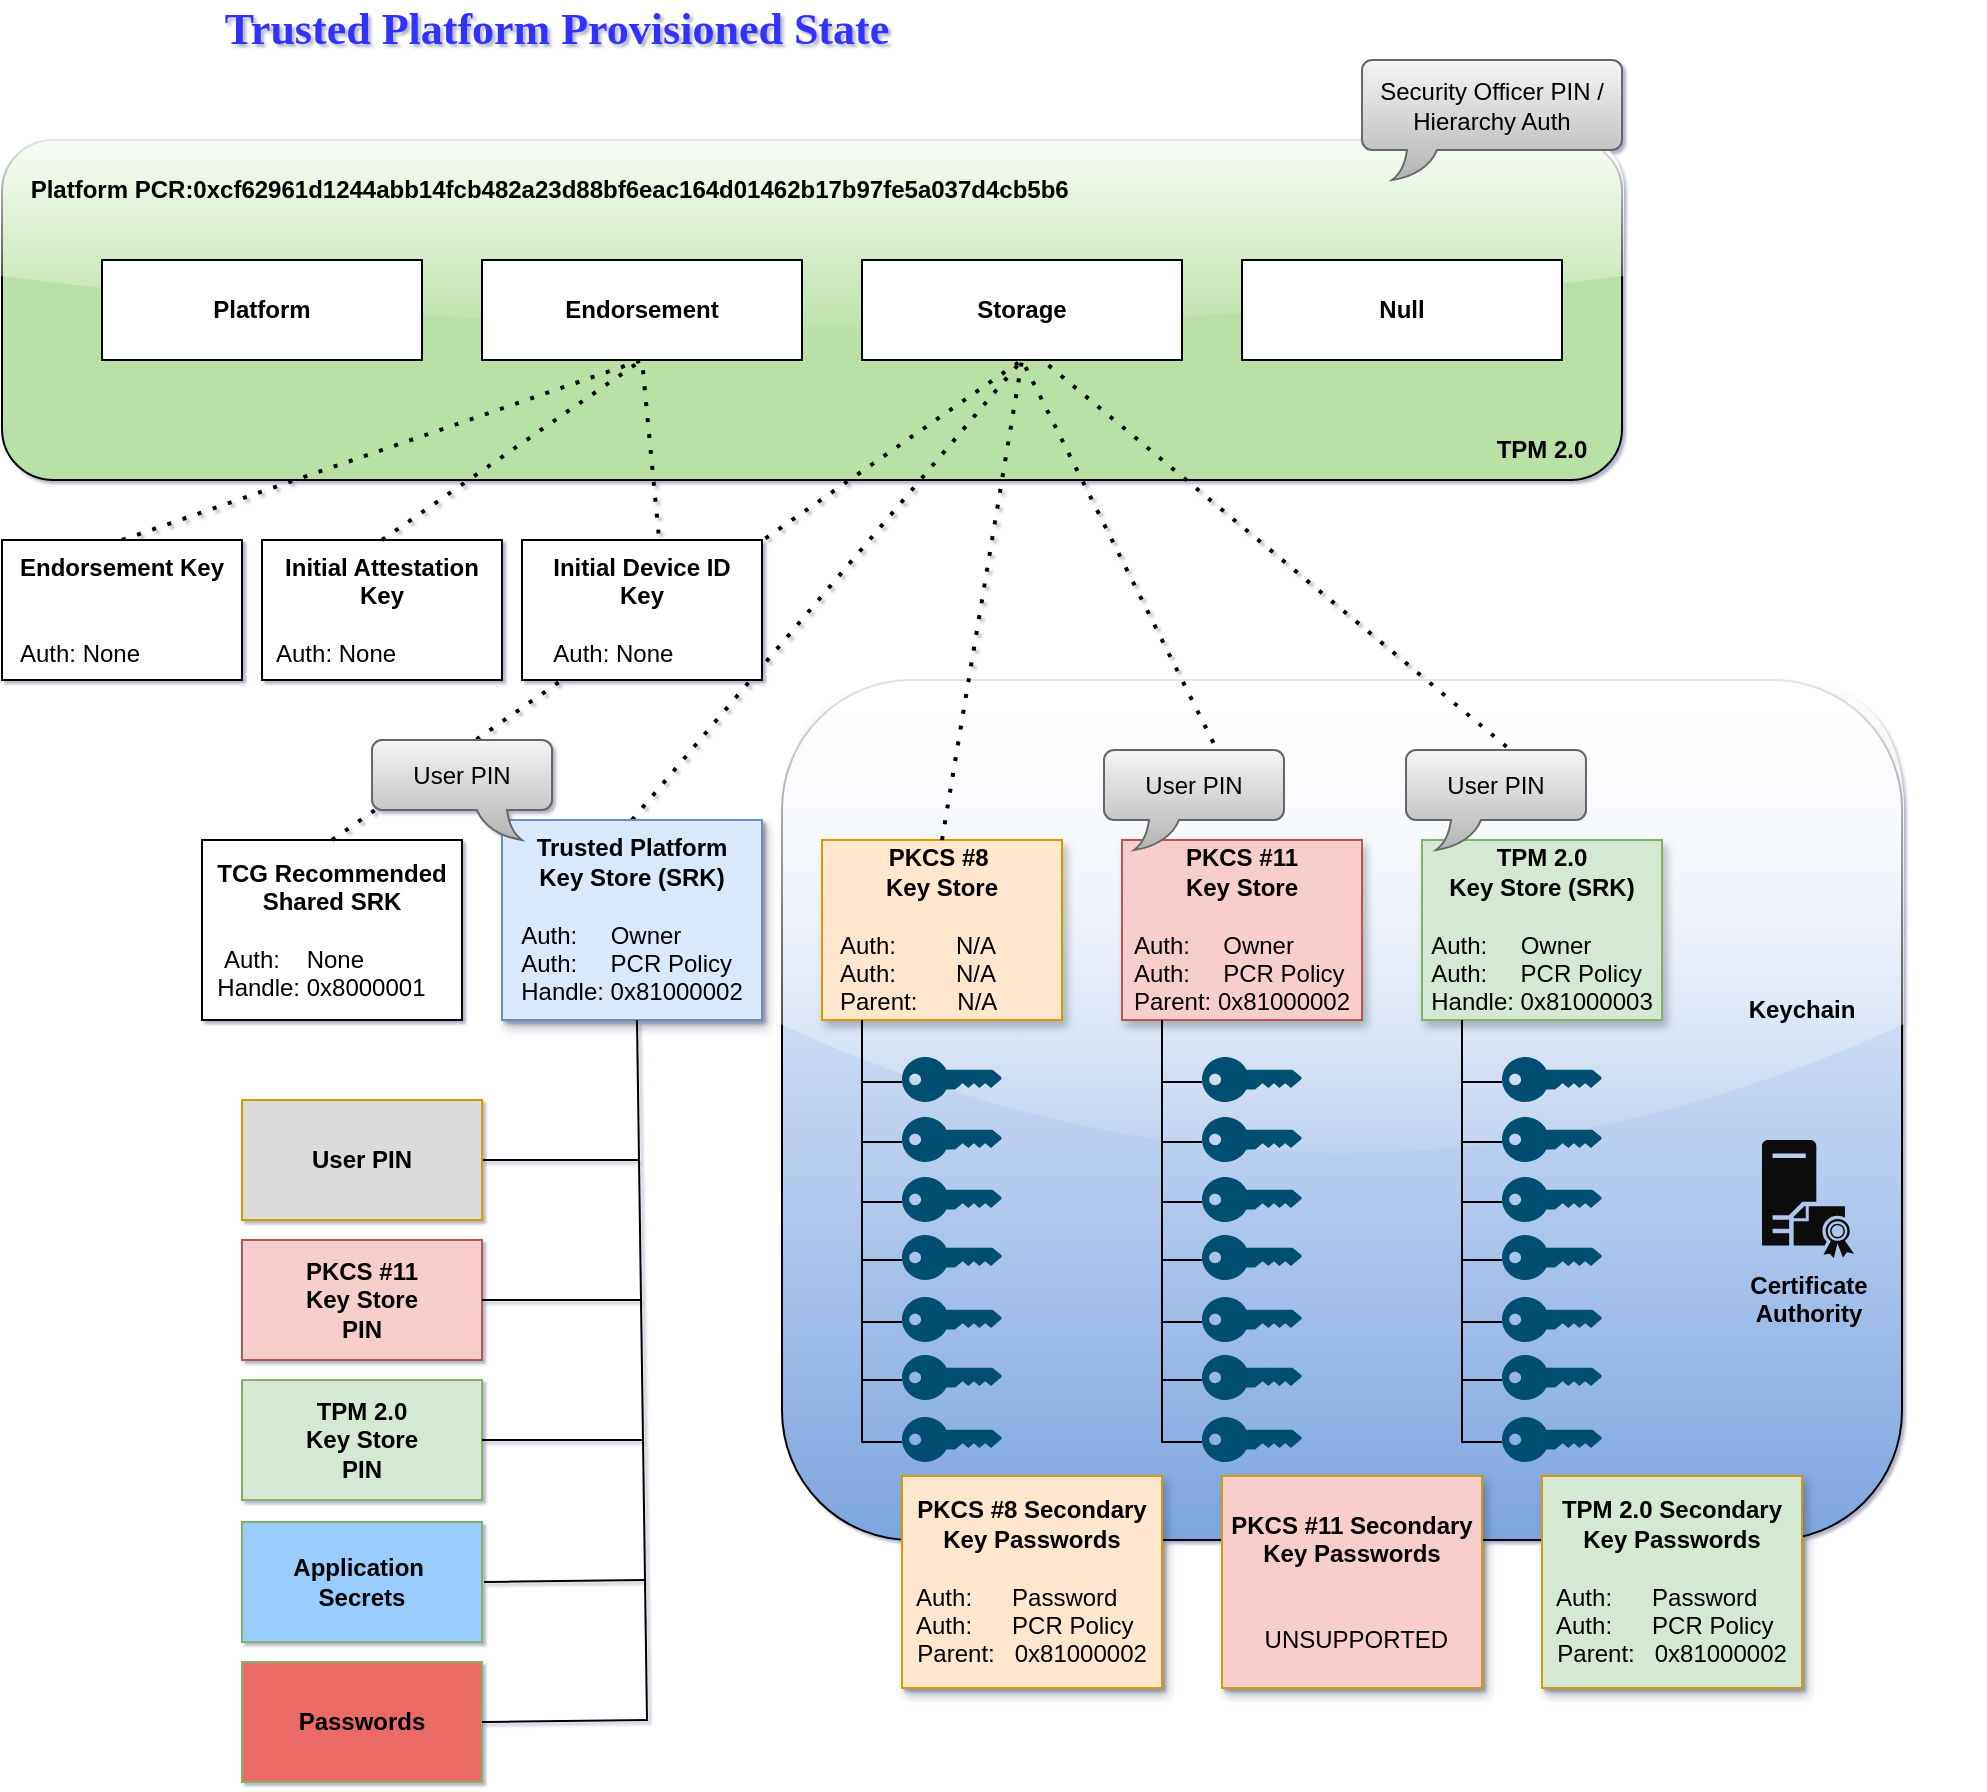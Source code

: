 <mxfile version="24.7.10">
  <diagram name="Page-1" id="v7hRu9W2ZMLHALvlENSr">
    <mxGraphModel dx="1687" dy="965" grid="1" gridSize="10" guides="1" tooltips="1" connect="1" arrows="1" fold="1" page="1" pageScale="1" pageWidth="850" pageHeight="1100" math="0" shadow="1">
      <root>
        <mxCell id="0" />
        <mxCell id="1" parent="0" />
        <mxCell id="MqZto4IUVNkv01rnJfku-19" value="" style="endArrow=none;html=1;rounded=0;exitX=1;exitY=0.5;exitDx=0;exitDy=0;" parent="1" edge="1">
          <mxGeometry width="50" height="50" relative="1" as="geometry">
            <mxPoint x="239" y="620" as="sourcePoint" />
            <mxPoint x="319" y="620" as="targetPoint" />
          </mxGeometry>
        </mxCell>
        <mxCell id="JrGl-My4ROwhSltA4jNE-127" value="" style="rounded=1;whiteSpace=wrap;html=1;gradientColor=#7EA6E0;fillColor=default;glass=1;" parent="1" vertex="1">
          <mxGeometry x="390" y="380" width="560" height="430" as="geometry" />
        </mxCell>
        <mxCell id="JrGl-My4ROwhSltA4jNE-5" value="" style="rounded=1;whiteSpace=wrap;html=1;fillColor=#B9E0A5;glass=1;" parent="1" vertex="1">
          <mxGeometry y="110" width="810" height="170" as="geometry" />
        </mxCell>
        <mxCell id="JrGl-My4ROwhSltA4jNE-1" value="Platform" style="rounded=0;whiteSpace=wrap;html=1;fontStyle=1" parent="1" vertex="1">
          <mxGeometry x="50" y="170" width="160" height="50" as="geometry" />
        </mxCell>
        <mxCell id="JrGl-My4ROwhSltA4jNE-2" value="Endorsement" style="rounded=0;whiteSpace=wrap;html=1;fontStyle=1" parent="1" vertex="1">
          <mxGeometry x="240" y="170" width="160" height="50" as="geometry" />
        </mxCell>
        <mxCell id="JrGl-My4ROwhSltA4jNE-3" value="Storage" style="rounded=0;whiteSpace=wrap;html=1;fontStyle=1" parent="1" vertex="1">
          <mxGeometry x="430" y="170" width="160" height="50" as="geometry" />
        </mxCell>
        <mxCell id="JrGl-My4ROwhSltA4jNE-4" value="Null" style="rounded=0;whiteSpace=wrap;html=1;fontStyle=1" parent="1" vertex="1">
          <mxGeometry x="620" y="170" width="160" height="50" as="geometry" />
        </mxCell>
        <mxCell id="JrGl-My4ROwhSltA4jNE-6" value="TPM 2.0" style="text;html=1;align=center;verticalAlign=middle;whiteSpace=wrap;rounded=0;fontStyle=1" parent="1" vertex="1">
          <mxGeometry x="740" y="250" width="60" height="30" as="geometry" />
        </mxCell>
        <mxCell id="JrGl-My4ROwhSltA4jNE-7" value="" style="endArrow=none;dashed=1;html=1;dashPattern=1 3;strokeWidth=2;rounded=0;exitX=0.5;exitY=0;exitDx=0;exitDy=0;entryX=0.5;entryY=1;entryDx=0;entryDy=0;" parent="1" source="JrGl-My4ROwhSltA4jNE-8" target="JrGl-My4ROwhSltA4jNE-2" edge="1">
          <mxGeometry width="50" height="50" relative="1" as="geometry">
            <mxPoint x="210" y="350" as="sourcePoint" />
            <mxPoint x="430" y="420" as="targetPoint" />
          </mxGeometry>
        </mxCell>
        <mxCell id="JrGl-My4ROwhSltA4jNE-8" value="&lt;b&gt;Endorsement Key&lt;/b&gt;&lt;div&gt;&lt;b&gt;&lt;br&gt;&lt;/b&gt;&lt;div&gt;&lt;br&gt;&lt;/div&gt;&lt;div style=&quot;text-align: left;&quot;&gt;Auth: None&lt;/div&gt;&lt;/div&gt;" style="rounded=0;whiteSpace=wrap;html=1;" parent="1" vertex="1">
          <mxGeometry y="310" width="120" height="70" as="geometry" />
        </mxCell>
        <mxCell id="JrGl-My4ROwhSltA4jNE-9" value="" style="endArrow=none;dashed=1;html=1;dashPattern=1 3;strokeWidth=2;rounded=0;entryX=0.5;entryY=1;entryDx=0;entryDy=0;exitX=0.5;exitY=0;exitDx=0;exitDy=0;" parent="1" source="JrGl-My4ROwhSltA4jNE-10" target="JrGl-My4ROwhSltA4jNE-3" edge="1">
          <mxGeometry width="50" height="50" relative="1" as="geometry">
            <mxPoint x="410" y="310" as="sourcePoint" />
            <mxPoint x="430" y="420" as="targetPoint" />
          </mxGeometry>
        </mxCell>
        <mxCell id="JrGl-My4ROwhSltA4jNE-10" value="&lt;b&gt;Trusted Platform&lt;/b&gt;&lt;div&gt;&lt;b&gt;Key Store (SRK)&lt;/b&gt;&lt;/div&gt;&lt;div&gt;&lt;br&gt;&lt;/div&gt;&lt;div style=&quot;text-align: left;&quot;&gt;Auth:&amp;nbsp; &amp;nbsp; &amp;nbsp;&lt;span style=&quot;background-color: initial;&quot;&gt;Owner&lt;/span&gt;&lt;/div&gt;&lt;div style=&quot;text-align: left;&quot;&gt;Auth:&amp;nbsp; &amp;nbsp; &amp;nbsp;PCR Policy&lt;/div&gt;&lt;div style=&quot;text-align: left;&quot;&gt;Handle: 0x81000002&lt;/div&gt;" style="rounded=0;whiteSpace=wrap;html=1;fillColor=#dae8fc;strokeColor=#6c8ebf;shadow=1;" parent="1" vertex="1">
          <mxGeometry x="250" y="450" width="130" height="100" as="geometry" />
        </mxCell>
        <mxCell id="JrGl-My4ROwhSltA4jNE-11" value="&lt;b&gt;PKCS #8&amp;nbsp;&lt;/b&gt;&lt;div&gt;&lt;b&gt;Key Store&lt;/b&gt;&lt;/div&gt;&lt;div&gt;&lt;br&gt;&lt;/div&gt;&lt;div style=&quot;text-align: left;&quot;&gt;Auth:&amp;nbsp; &amp;nbsp; &amp;nbsp; &amp;nbsp; &amp;nbsp;N/A&lt;/div&gt;&lt;div style=&quot;text-align: left;&quot;&gt;Auth:&amp;nbsp; &amp;nbsp; &amp;nbsp; &amp;nbsp; &amp;nbsp;&lt;span style=&quot;background-color: initial;&quot;&gt;N/A&lt;/span&gt;&lt;/div&gt;&lt;div style=&quot;text-align: left;&quot;&gt;Parent:&amp;nbsp; &amp;nbsp; &amp;nbsp;&amp;nbsp;&lt;span style=&quot;background-color: initial;&quot;&gt;N/A&lt;/span&gt;&lt;span style=&quot;background-color: initial;&quot;&gt;&amp;nbsp; &amp;nbsp; &amp;nbsp; &amp;nbsp;&lt;/span&gt;&lt;/div&gt;" style="rounded=0;whiteSpace=wrap;html=1;fillColor=#ffe6cc;strokeColor=#d79b00;shadow=1;" parent="1" vertex="1">
          <mxGeometry x="410" y="460" width="120" height="90" as="geometry" />
        </mxCell>
        <mxCell id="JrGl-My4ROwhSltA4jNE-12" value="" style="endArrow=none;dashed=1;html=1;dashPattern=1 3;strokeWidth=2;rounded=0;entryX=0.5;entryY=1;entryDx=0;entryDy=0;exitX=0.5;exitY=0;exitDx=0;exitDy=0;" parent="1" source="JrGl-My4ROwhSltA4jNE-11" target="JrGl-My4ROwhSltA4jNE-3" edge="1">
          <mxGeometry width="50" height="50" relative="1" as="geometry">
            <mxPoint x="390" y="340" as="sourcePoint" />
            <mxPoint x="487" y="230" as="targetPoint" />
          </mxGeometry>
        </mxCell>
        <mxCell id="JrGl-My4ROwhSltA4jNE-13" value="" style="endArrow=none;dashed=1;html=1;dashPattern=1 3;strokeWidth=2;rounded=0;entryX=0.5;entryY=1;entryDx=0;entryDy=0;exitX=0.5;exitY=0;exitDx=0;exitDy=0;" parent="1" target="JrGl-My4ROwhSltA4jNE-3" edge="1">
          <mxGeometry width="50" height="50" relative="1" as="geometry">
            <mxPoint x="620" y="440" as="sourcePoint" />
            <mxPoint x="430" y="420" as="targetPoint" />
          </mxGeometry>
        </mxCell>
        <mxCell id="JrGl-My4ROwhSltA4jNE-14" value="&lt;b&gt;PKCS #11&lt;/b&gt;&lt;div&gt;&lt;b&gt;Key Store&lt;/b&gt;&lt;/div&gt;&lt;div&gt;&lt;br&gt;&lt;/div&gt;&lt;div style=&quot;text-align: left;&quot;&gt;Auth:&amp;nbsp; &amp;nbsp; &amp;nbsp;Owner&lt;/div&gt;&lt;div style=&quot;text-align: left;&quot;&gt;Auth:&amp;nbsp; &amp;nbsp; &amp;nbsp;PCR Policy&lt;/div&gt;&lt;div style=&quot;text-align: left;&quot;&gt;Parent:&amp;nbsp;&lt;span style=&quot;background-color: initial;&quot;&gt;0x81000002&lt;/span&gt;&lt;/div&gt;" style="rounded=0;whiteSpace=wrap;html=1;fillColor=#F8CECC;strokeColor=#b85450;shadow=1;" parent="1" vertex="1">
          <mxGeometry x="560" y="460" width="120" height="90" as="geometry" />
        </mxCell>
        <mxCell id="JrGl-My4ROwhSltA4jNE-16" value="&lt;b&gt;TPM 2.0&lt;/b&gt;&lt;div&gt;&lt;b&gt;Key Store (SRK)&lt;/b&gt;&lt;/div&gt;&lt;div style=&quot;text-align: left;&quot;&gt;&lt;br&gt;&lt;/div&gt;&lt;div style=&quot;text-align: left;&quot;&gt;Auth:&amp;nbsp; &amp;nbsp; &amp;nbsp;&lt;span style=&quot;background-color: initial;&quot;&gt;Owner&lt;/span&gt;&lt;/div&gt;&lt;div style=&quot;text-align: left;&quot;&gt;Auth:&amp;nbsp; &amp;nbsp; &amp;nbsp;PCR Policy&lt;/div&gt;&lt;div style=&quot;text-align: left;&quot;&gt;Handle:&amp;nbsp;0x81000003&lt;/div&gt;" style="rounded=0;whiteSpace=wrap;html=1;fillColor=#d5e8d4;strokeColor=#82b366;shadow=1;" parent="1" vertex="1">
          <mxGeometry x="710" y="460" width="120" height="90" as="geometry" />
        </mxCell>
        <mxCell id="JrGl-My4ROwhSltA4jNE-17" value="" style="endArrow=none;dashed=1;html=1;dashPattern=1 3;strokeWidth=2;rounded=0;entryX=0.563;entryY=1;entryDx=0;entryDy=0;exitX=0.6;exitY=-0.017;exitDx=0;exitDy=0;entryPerimeter=0;exitPerimeter=0;" parent="1" target="JrGl-My4ROwhSltA4jNE-3" edge="1">
          <mxGeometry width="50" height="50" relative="1" as="geometry">
            <mxPoint x="783" y="438.98" as="sourcePoint" />
            <mxPoint x="520" y="230" as="targetPoint" />
          </mxGeometry>
        </mxCell>
        <mxCell id="JrGl-My4ROwhSltA4jNE-21" value="User PIN" style="rounded=0;whiteSpace=wrap;html=1;fillColor=#DBDBDB;strokeColor=#d79b00;fontStyle=1" parent="1" vertex="1">
          <mxGeometry x="120" y="590" width="120" height="60" as="geometry" />
        </mxCell>
        <mxCell id="JrGl-My4ROwhSltA4jNE-22" value="PKCS #11&lt;div&gt;Key Store&lt;br&gt;&lt;div&gt;PIN&lt;/div&gt;&lt;/div&gt;" style="rounded=0;whiteSpace=wrap;html=1;fillColor=#f8cecc;strokeColor=#b85450;fontStyle=1" parent="1" vertex="1">
          <mxGeometry x="120" y="660" width="120" height="60" as="geometry" />
        </mxCell>
        <mxCell id="JrGl-My4ROwhSltA4jNE-23" value="TPM 2.0&lt;div&gt;Key Store&lt;/div&gt;&lt;div&gt;PIN&lt;/div&gt;" style="rounded=0;whiteSpace=wrap;html=1;fillColor=#d5e8d4;strokeColor=#82b366;fontStyle=1" parent="1" vertex="1">
          <mxGeometry x="120" y="730" width="120" height="60" as="geometry" />
        </mxCell>
        <mxCell id="JrGl-My4ROwhSltA4jNE-24" value="&lt;b&gt;TCG Recommended&lt;/b&gt;&lt;div&gt;&lt;b&gt;Shared SRK&lt;/b&gt;&lt;/div&gt;&lt;div&gt;&lt;br&gt;&lt;/div&gt;&lt;div style=&quot;text-align: left;&quot;&gt;&amp;nbsp;Auth:&amp;nbsp; &amp;nbsp; None&lt;/div&gt;&lt;div style=&quot;text-align: left;&quot;&gt;Handle: 0x8000001&lt;/div&gt;" style="rounded=0;whiteSpace=wrap;html=1;" parent="1" vertex="1">
          <mxGeometry x="100" y="460" width="130" height="90" as="geometry" />
        </mxCell>
        <mxCell id="JrGl-My4ROwhSltA4jNE-25" value="" style="endArrow=none;dashed=1;html=1;dashPattern=1 3;strokeWidth=2;rounded=0;entryX=0.5;entryY=1;entryDx=0;entryDy=0;exitX=0.5;exitY=0;exitDx=0;exitDy=0;" parent="1" source="JrGl-My4ROwhSltA4jNE-24" target="JrGl-My4ROwhSltA4jNE-3" edge="1">
          <mxGeometry width="50" height="50" relative="1" as="geometry">
            <mxPoint x="330" y="500" as="sourcePoint" />
            <mxPoint x="520" y="230" as="targetPoint" />
          </mxGeometry>
        </mxCell>
        <mxCell id="JrGl-My4ROwhSltA4jNE-26" value="" style="endArrow=none;html=1;rounded=0;entryX=0.5;entryY=1;entryDx=0;entryDy=0;" parent="1" edge="1">
          <mxGeometry width="50" height="50" relative="1" as="geometry">
            <mxPoint x="322.5" y="900" as="sourcePoint" />
            <mxPoint x="317.5" y="550" as="targetPoint" />
          </mxGeometry>
        </mxCell>
        <mxCell id="JrGl-My4ROwhSltA4jNE-80" value="" style="group" parent="1" vertex="1" connectable="0">
          <mxGeometry x="730" y="550" width="70" height="221" as="geometry" />
        </mxCell>
        <mxCell id="JrGl-My4ROwhSltA4jNE-46" value="" style="points=[[0,0.5,0],[0.24,0,0],[0.5,0.28,0],[0.995,0.475,0],[0.5,0.72,0],[0.24,1,0]];verticalLabelPosition=bottom;sketch=0;html=1;verticalAlign=top;aspect=fixed;align=center;pointerEvents=1;shape=mxgraph.cisco19.key;fillColor=#005073;strokeColor=none;" parent="JrGl-My4ROwhSltA4jNE-80" vertex="1">
          <mxGeometry x="20" y="78.5" width="50" height="22.5" as="geometry" />
        </mxCell>
        <mxCell id="JrGl-My4ROwhSltA4jNE-47" value="" style="endArrow=none;html=1;rounded=0;exitX=0;exitY=0.5;exitDx=0;exitDy=0;exitPerimeter=0;" parent="JrGl-My4ROwhSltA4jNE-80" edge="1">
          <mxGeometry width="50" height="50" relative="1" as="geometry">
            <mxPoint x="20" y="91" as="sourcePoint" />
            <mxPoint y="60" as="targetPoint" />
            <Array as="points">
              <mxPoint y="91" />
            </Array>
          </mxGeometry>
        </mxCell>
        <mxCell id="JrGl-My4ROwhSltA4jNE-65" value="" style="points=[[0,0.5,0],[0.24,0,0],[0.5,0.28,0],[0.995,0.475,0],[0.5,0.72,0],[0.24,1,0]];verticalLabelPosition=bottom;sketch=0;html=1;verticalAlign=top;aspect=fixed;align=center;pointerEvents=1;shape=mxgraph.cisco19.key;fillColor=#005073;strokeColor=none;" parent="JrGl-My4ROwhSltA4jNE-80" vertex="1">
          <mxGeometry x="20" y="48.5" width="50" height="22.5" as="geometry" />
        </mxCell>
        <mxCell id="JrGl-My4ROwhSltA4jNE-66" value="" style="endArrow=none;html=1;rounded=0;exitX=0;exitY=0.5;exitDx=0;exitDy=0;exitPerimeter=0;" parent="JrGl-My4ROwhSltA4jNE-80" edge="1">
          <mxGeometry width="50" height="50" relative="1" as="geometry">
            <mxPoint x="20" y="61" as="sourcePoint" />
            <mxPoint y="30" as="targetPoint" />
            <Array as="points">
              <mxPoint y="61" />
            </Array>
          </mxGeometry>
        </mxCell>
        <mxCell id="JrGl-My4ROwhSltA4jNE-67" value="" style="points=[[0,0.5,0],[0.24,0,0],[0.5,0.28,0],[0.995,0.475,0],[0.5,0.72,0],[0.24,1,0]];verticalLabelPosition=bottom;sketch=0;html=1;verticalAlign=top;aspect=fixed;align=center;pointerEvents=1;shape=mxgraph.cisco19.key;fillColor=#005073;strokeColor=none;" parent="JrGl-My4ROwhSltA4jNE-80" vertex="1">
          <mxGeometry x="20" y="18.5" width="50" height="22.5" as="geometry" />
        </mxCell>
        <mxCell id="JrGl-My4ROwhSltA4jNE-68" value="" style="endArrow=none;html=1;rounded=0;exitX=0;exitY=0.5;exitDx=0;exitDy=0;exitPerimeter=0;" parent="JrGl-My4ROwhSltA4jNE-80" edge="1">
          <mxGeometry width="50" height="50" relative="1" as="geometry">
            <mxPoint x="20" y="31" as="sourcePoint" />
            <mxPoint as="targetPoint" />
            <Array as="points">
              <mxPoint y="31" />
            </Array>
          </mxGeometry>
        </mxCell>
        <mxCell id="JrGl-My4ROwhSltA4jNE-69" value="" style="points=[[0,0.5,0],[0.24,0,0],[0.5,0.28,0],[0.995,0.475,0],[0.5,0.72,0],[0.24,1,0]];verticalLabelPosition=bottom;sketch=0;html=1;verticalAlign=top;aspect=fixed;align=center;pointerEvents=1;shape=mxgraph.cisco19.key;fillColor=#005073;strokeColor=none;" parent="JrGl-My4ROwhSltA4jNE-80" vertex="1">
          <mxGeometry x="20" y="107.5" width="50" height="22.5" as="geometry" />
        </mxCell>
        <mxCell id="JrGl-My4ROwhSltA4jNE-70" value="" style="endArrow=none;html=1;rounded=0;exitX=0;exitY=0.5;exitDx=0;exitDy=0;exitPerimeter=0;" parent="JrGl-My4ROwhSltA4jNE-80" edge="1">
          <mxGeometry width="50" height="50" relative="1" as="geometry">
            <mxPoint x="20" y="120" as="sourcePoint" />
            <mxPoint y="89" as="targetPoint" />
            <Array as="points">
              <mxPoint y="120" />
            </Array>
          </mxGeometry>
        </mxCell>
        <mxCell id="JrGl-My4ROwhSltA4jNE-71" value="" style="points=[[0,0.5,0],[0.24,0,0],[0.5,0.28,0],[0.995,0.475,0],[0.5,0.72,0],[0.24,1,0]];verticalLabelPosition=bottom;sketch=0;html=1;verticalAlign=top;aspect=fixed;align=center;pointerEvents=1;shape=mxgraph.cisco19.key;fillColor=#005073;strokeColor=none;" parent="JrGl-My4ROwhSltA4jNE-80" vertex="1">
          <mxGeometry x="20" y="138.5" width="50" height="22.5" as="geometry" />
        </mxCell>
        <mxCell id="JrGl-My4ROwhSltA4jNE-72" value="" style="endArrow=none;html=1;rounded=0;exitX=0;exitY=0.5;exitDx=0;exitDy=0;exitPerimeter=0;" parent="JrGl-My4ROwhSltA4jNE-80" edge="1">
          <mxGeometry width="50" height="50" relative="1" as="geometry">
            <mxPoint x="20" y="151" as="sourcePoint" />
            <mxPoint y="120" as="targetPoint" />
            <Array as="points">
              <mxPoint y="151" />
            </Array>
          </mxGeometry>
        </mxCell>
        <mxCell id="JrGl-My4ROwhSltA4jNE-73" value="" style="points=[[0,0.5,0],[0.24,0,0],[0.5,0.28,0],[0.995,0.475,0],[0.5,0.72,0],[0.24,1,0]];verticalLabelPosition=bottom;sketch=0;html=1;verticalAlign=top;aspect=fixed;align=center;pointerEvents=1;shape=mxgraph.cisco19.key;fillColor=#005073;strokeColor=none;" parent="JrGl-My4ROwhSltA4jNE-80" vertex="1">
          <mxGeometry x="20" y="167.5" width="50" height="22.5" as="geometry" />
        </mxCell>
        <mxCell id="JrGl-My4ROwhSltA4jNE-74" value="" style="endArrow=none;html=1;rounded=0;exitX=0;exitY=0.5;exitDx=0;exitDy=0;exitPerimeter=0;" parent="JrGl-My4ROwhSltA4jNE-80" edge="1">
          <mxGeometry width="50" height="50" relative="1" as="geometry">
            <mxPoint x="20" y="180" as="sourcePoint" />
            <mxPoint y="149" as="targetPoint" />
            <Array as="points">
              <mxPoint y="180" />
            </Array>
          </mxGeometry>
        </mxCell>
        <mxCell id="JrGl-My4ROwhSltA4jNE-75" value="" style="points=[[0,0.5,0],[0.24,0,0],[0.5,0.28,0],[0.995,0.475,0],[0.5,0.72,0],[0.24,1,0]];verticalLabelPosition=bottom;sketch=0;html=1;verticalAlign=top;aspect=fixed;align=center;pointerEvents=1;shape=mxgraph.cisco19.key;fillColor=#005073;strokeColor=none;" parent="JrGl-My4ROwhSltA4jNE-80" vertex="1">
          <mxGeometry x="20" y="198.5" width="50" height="22.5" as="geometry" />
        </mxCell>
        <mxCell id="JrGl-My4ROwhSltA4jNE-76" value="" style="endArrow=none;html=1;rounded=0;exitX=0;exitY=0.5;exitDx=0;exitDy=0;exitPerimeter=0;" parent="JrGl-My4ROwhSltA4jNE-80" edge="1">
          <mxGeometry width="50" height="50" relative="1" as="geometry">
            <mxPoint x="20" y="211" as="sourcePoint" />
            <mxPoint y="180" as="targetPoint" />
            <Array as="points">
              <mxPoint y="211" />
            </Array>
          </mxGeometry>
        </mxCell>
        <mxCell id="JrGl-My4ROwhSltA4jNE-81" value="" style="group" parent="1" vertex="1" connectable="0">
          <mxGeometry x="580" y="550" width="70" height="221" as="geometry" />
        </mxCell>
        <mxCell id="JrGl-My4ROwhSltA4jNE-82" value="" style="points=[[0,0.5,0],[0.24,0,0],[0.5,0.28,0],[0.995,0.475,0],[0.5,0.72,0],[0.24,1,0]];verticalLabelPosition=bottom;sketch=0;html=1;verticalAlign=top;aspect=fixed;align=center;pointerEvents=1;shape=mxgraph.cisco19.key;fillColor=#005073;strokeColor=none;" parent="JrGl-My4ROwhSltA4jNE-81" vertex="1">
          <mxGeometry x="20" y="78.5" width="50" height="22.5" as="geometry" />
        </mxCell>
        <mxCell id="JrGl-My4ROwhSltA4jNE-83" value="" style="endArrow=none;html=1;rounded=0;exitX=0;exitY=0.5;exitDx=0;exitDy=0;exitPerimeter=0;" parent="JrGl-My4ROwhSltA4jNE-81" edge="1">
          <mxGeometry width="50" height="50" relative="1" as="geometry">
            <mxPoint x="20" y="91" as="sourcePoint" />
            <mxPoint y="60" as="targetPoint" />
            <Array as="points">
              <mxPoint y="91" />
            </Array>
          </mxGeometry>
        </mxCell>
        <mxCell id="JrGl-My4ROwhSltA4jNE-84" value="" style="points=[[0,0.5,0],[0.24,0,0],[0.5,0.28,0],[0.995,0.475,0],[0.5,0.72,0],[0.24,1,0]];verticalLabelPosition=bottom;sketch=0;html=1;verticalAlign=top;aspect=fixed;align=center;pointerEvents=1;shape=mxgraph.cisco19.key;fillColor=#005073;strokeColor=none;" parent="JrGl-My4ROwhSltA4jNE-81" vertex="1">
          <mxGeometry x="20" y="48.5" width="50" height="22.5" as="geometry" />
        </mxCell>
        <mxCell id="JrGl-My4ROwhSltA4jNE-85" value="" style="endArrow=none;html=1;rounded=0;exitX=0;exitY=0.5;exitDx=0;exitDy=0;exitPerimeter=0;" parent="JrGl-My4ROwhSltA4jNE-81" edge="1">
          <mxGeometry width="50" height="50" relative="1" as="geometry">
            <mxPoint x="20" y="61" as="sourcePoint" />
            <mxPoint y="30" as="targetPoint" />
            <Array as="points">
              <mxPoint y="61" />
            </Array>
          </mxGeometry>
        </mxCell>
        <mxCell id="JrGl-My4ROwhSltA4jNE-86" value="" style="points=[[0,0.5,0],[0.24,0,0],[0.5,0.28,0],[0.995,0.475,0],[0.5,0.72,0],[0.24,1,0]];verticalLabelPosition=bottom;sketch=0;html=1;verticalAlign=top;aspect=fixed;align=center;pointerEvents=1;shape=mxgraph.cisco19.key;fillColor=#005073;strokeColor=none;" parent="JrGl-My4ROwhSltA4jNE-81" vertex="1">
          <mxGeometry x="20" y="18.5" width="50" height="22.5" as="geometry" />
        </mxCell>
        <mxCell id="JrGl-My4ROwhSltA4jNE-87" value="" style="endArrow=none;html=1;rounded=0;exitX=0;exitY=0.5;exitDx=0;exitDy=0;exitPerimeter=0;" parent="JrGl-My4ROwhSltA4jNE-81" edge="1">
          <mxGeometry width="50" height="50" relative="1" as="geometry">
            <mxPoint x="20" y="31" as="sourcePoint" />
            <mxPoint as="targetPoint" />
            <Array as="points">
              <mxPoint y="31" />
            </Array>
          </mxGeometry>
        </mxCell>
        <mxCell id="JrGl-My4ROwhSltA4jNE-88" value="" style="points=[[0,0.5,0],[0.24,0,0],[0.5,0.28,0],[0.995,0.475,0],[0.5,0.72,0],[0.24,1,0]];verticalLabelPosition=bottom;sketch=0;html=1;verticalAlign=top;aspect=fixed;align=center;pointerEvents=1;shape=mxgraph.cisco19.key;fillColor=#005073;strokeColor=none;" parent="JrGl-My4ROwhSltA4jNE-81" vertex="1">
          <mxGeometry x="20" y="107.5" width="50" height="22.5" as="geometry" />
        </mxCell>
        <mxCell id="JrGl-My4ROwhSltA4jNE-89" value="" style="endArrow=none;html=1;rounded=0;exitX=0;exitY=0.5;exitDx=0;exitDy=0;exitPerimeter=0;" parent="JrGl-My4ROwhSltA4jNE-81" edge="1">
          <mxGeometry width="50" height="50" relative="1" as="geometry">
            <mxPoint x="20" y="120" as="sourcePoint" />
            <mxPoint y="89" as="targetPoint" />
            <Array as="points">
              <mxPoint y="120" />
            </Array>
          </mxGeometry>
        </mxCell>
        <mxCell id="JrGl-My4ROwhSltA4jNE-90" value="" style="points=[[0,0.5,0],[0.24,0,0],[0.5,0.28,0],[0.995,0.475,0],[0.5,0.72,0],[0.24,1,0]];verticalLabelPosition=bottom;sketch=0;html=1;verticalAlign=top;aspect=fixed;align=center;pointerEvents=1;shape=mxgraph.cisco19.key;fillColor=#005073;strokeColor=none;" parent="JrGl-My4ROwhSltA4jNE-81" vertex="1">
          <mxGeometry x="20" y="138.5" width="50" height="22.5" as="geometry" />
        </mxCell>
        <mxCell id="JrGl-My4ROwhSltA4jNE-91" value="" style="endArrow=none;html=1;rounded=0;exitX=0;exitY=0.5;exitDx=0;exitDy=0;exitPerimeter=0;" parent="JrGl-My4ROwhSltA4jNE-81" edge="1">
          <mxGeometry width="50" height="50" relative="1" as="geometry">
            <mxPoint x="20" y="151" as="sourcePoint" />
            <mxPoint y="120" as="targetPoint" />
            <Array as="points">
              <mxPoint y="151" />
            </Array>
          </mxGeometry>
        </mxCell>
        <mxCell id="JrGl-My4ROwhSltA4jNE-92" value="" style="points=[[0,0.5,0],[0.24,0,0],[0.5,0.28,0],[0.995,0.475,0],[0.5,0.72,0],[0.24,1,0]];verticalLabelPosition=bottom;sketch=0;html=1;verticalAlign=top;aspect=fixed;align=center;pointerEvents=1;shape=mxgraph.cisco19.key;fillColor=#005073;strokeColor=none;" parent="JrGl-My4ROwhSltA4jNE-81" vertex="1">
          <mxGeometry x="20" y="167.5" width="50" height="22.5" as="geometry" />
        </mxCell>
        <mxCell id="JrGl-My4ROwhSltA4jNE-93" value="" style="endArrow=none;html=1;rounded=0;exitX=0;exitY=0.5;exitDx=0;exitDy=0;exitPerimeter=0;" parent="JrGl-My4ROwhSltA4jNE-81" edge="1">
          <mxGeometry width="50" height="50" relative="1" as="geometry">
            <mxPoint x="20" y="180" as="sourcePoint" />
            <mxPoint y="149" as="targetPoint" />
            <Array as="points">
              <mxPoint y="180" />
            </Array>
          </mxGeometry>
        </mxCell>
        <mxCell id="JrGl-My4ROwhSltA4jNE-94" value="" style="points=[[0,0.5,0],[0.24,0,0],[0.5,0.28,0],[0.995,0.475,0],[0.5,0.72,0],[0.24,1,0]];verticalLabelPosition=bottom;sketch=0;html=1;verticalAlign=top;aspect=fixed;align=center;pointerEvents=1;shape=mxgraph.cisco19.key;fillColor=#005073;strokeColor=none;" parent="JrGl-My4ROwhSltA4jNE-81" vertex="1">
          <mxGeometry x="20" y="198.5" width="50" height="22.5" as="geometry" />
        </mxCell>
        <mxCell id="JrGl-My4ROwhSltA4jNE-95" value="" style="endArrow=none;html=1;rounded=0;exitX=0;exitY=0.5;exitDx=0;exitDy=0;exitPerimeter=0;" parent="JrGl-My4ROwhSltA4jNE-81" edge="1">
          <mxGeometry width="50" height="50" relative="1" as="geometry">
            <mxPoint x="20" y="211" as="sourcePoint" />
            <mxPoint y="180" as="targetPoint" />
            <Array as="points">
              <mxPoint y="211" />
            </Array>
          </mxGeometry>
        </mxCell>
        <mxCell id="JrGl-My4ROwhSltA4jNE-96" value="" style="group" parent="1" vertex="1" connectable="0">
          <mxGeometry x="430" y="550" width="70" height="221" as="geometry" />
        </mxCell>
        <mxCell id="JrGl-My4ROwhSltA4jNE-97" value="" style="points=[[0,0.5,0],[0.24,0,0],[0.5,0.28,0],[0.995,0.475,0],[0.5,0.72,0],[0.24,1,0]];verticalLabelPosition=bottom;sketch=0;html=1;verticalAlign=top;aspect=fixed;align=center;pointerEvents=1;shape=mxgraph.cisco19.key;fillColor=#005073;strokeColor=none;" parent="JrGl-My4ROwhSltA4jNE-96" vertex="1">
          <mxGeometry x="20" y="78.5" width="50" height="22.5" as="geometry" />
        </mxCell>
        <mxCell id="JrGl-My4ROwhSltA4jNE-98" value="" style="endArrow=none;html=1;rounded=0;exitX=0;exitY=0.5;exitDx=0;exitDy=0;exitPerimeter=0;" parent="JrGl-My4ROwhSltA4jNE-96" edge="1">
          <mxGeometry width="50" height="50" relative="1" as="geometry">
            <mxPoint x="20" y="91" as="sourcePoint" />
            <mxPoint y="60" as="targetPoint" />
            <Array as="points">
              <mxPoint y="91" />
            </Array>
          </mxGeometry>
        </mxCell>
        <mxCell id="JrGl-My4ROwhSltA4jNE-99" value="" style="points=[[0,0.5,0],[0.24,0,0],[0.5,0.28,0],[0.995,0.475,0],[0.5,0.72,0],[0.24,1,0]];verticalLabelPosition=bottom;sketch=0;html=1;verticalAlign=top;aspect=fixed;align=center;pointerEvents=1;shape=mxgraph.cisco19.key;fillColor=#005073;strokeColor=none;" parent="JrGl-My4ROwhSltA4jNE-96" vertex="1">
          <mxGeometry x="20" y="48.5" width="50" height="22.5" as="geometry" />
        </mxCell>
        <mxCell id="JrGl-My4ROwhSltA4jNE-100" value="" style="endArrow=none;html=1;rounded=0;exitX=0;exitY=0.5;exitDx=0;exitDy=0;exitPerimeter=0;" parent="JrGl-My4ROwhSltA4jNE-96" edge="1">
          <mxGeometry width="50" height="50" relative="1" as="geometry">
            <mxPoint x="20" y="61" as="sourcePoint" />
            <mxPoint y="30" as="targetPoint" />
            <Array as="points">
              <mxPoint y="61" />
            </Array>
          </mxGeometry>
        </mxCell>
        <mxCell id="JrGl-My4ROwhSltA4jNE-101" value="" style="points=[[0,0.5,0],[0.24,0,0],[0.5,0.28,0],[0.995,0.475,0],[0.5,0.72,0],[0.24,1,0]];verticalLabelPosition=bottom;sketch=0;html=1;verticalAlign=top;aspect=fixed;align=center;pointerEvents=1;shape=mxgraph.cisco19.key;fillColor=#005073;strokeColor=none;" parent="JrGl-My4ROwhSltA4jNE-96" vertex="1">
          <mxGeometry x="20" y="18.5" width="50" height="22.5" as="geometry" />
        </mxCell>
        <mxCell id="JrGl-My4ROwhSltA4jNE-102" value="" style="endArrow=none;html=1;rounded=0;exitX=0;exitY=0.5;exitDx=0;exitDy=0;exitPerimeter=0;" parent="JrGl-My4ROwhSltA4jNE-96" edge="1">
          <mxGeometry width="50" height="50" relative="1" as="geometry">
            <mxPoint x="20" y="31" as="sourcePoint" />
            <mxPoint as="targetPoint" />
            <Array as="points">
              <mxPoint y="31" />
            </Array>
          </mxGeometry>
        </mxCell>
        <mxCell id="JrGl-My4ROwhSltA4jNE-103" value="" style="points=[[0,0.5,0],[0.24,0,0],[0.5,0.28,0],[0.995,0.475,0],[0.5,0.72,0],[0.24,1,0]];verticalLabelPosition=bottom;sketch=0;html=1;verticalAlign=top;aspect=fixed;align=center;pointerEvents=1;shape=mxgraph.cisco19.key;fillColor=#005073;strokeColor=none;" parent="JrGl-My4ROwhSltA4jNE-96" vertex="1">
          <mxGeometry x="20" y="107.5" width="50" height="22.5" as="geometry" />
        </mxCell>
        <mxCell id="JrGl-My4ROwhSltA4jNE-104" value="" style="endArrow=none;html=1;rounded=0;exitX=0;exitY=0.5;exitDx=0;exitDy=0;exitPerimeter=0;" parent="JrGl-My4ROwhSltA4jNE-96" edge="1">
          <mxGeometry width="50" height="50" relative="1" as="geometry">
            <mxPoint x="20" y="120" as="sourcePoint" />
            <mxPoint y="89" as="targetPoint" />
            <Array as="points">
              <mxPoint y="120" />
            </Array>
          </mxGeometry>
        </mxCell>
        <mxCell id="JrGl-My4ROwhSltA4jNE-105" value="" style="points=[[0,0.5,0],[0.24,0,0],[0.5,0.28,0],[0.995,0.475,0],[0.5,0.72,0],[0.24,1,0]];verticalLabelPosition=bottom;sketch=0;html=1;verticalAlign=top;aspect=fixed;align=center;pointerEvents=1;shape=mxgraph.cisco19.key;fillColor=#005073;strokeColor=none;" parent="JrGl-My4ROwhSltA4jNE-96" vertex="1">
          <mxGeometry x="20" y="138.5" width="50" height="22.5" as="geometry" />
        </mxCell>
        <mxCell id="JrGl-My4ROwhSltA4jNE-106" value="" style="endArrow=none;html=1;rounded=0;exitX=0;exitY=0.5;exitDx=0;exitDy=0;exitPerimeter=0;" parent="JrGl-My4ROwhSltA4jNE-96" edge="1">
          <mxGeometry width="50" height="50" relative="1" as="geometry">
            <mxPoint x="20" y="151" as="sourcePoint" />
            <mxPoint y="120" as="targetPoint" />
            <Array as="points">
              <mxPoint y="151" />
            </Array>
          </mxGeometry>
        </mxCell>
        <mxCell id="JrGl-My4ROwhSltA4jNE-107" value="" style="points=[[0,0.5,0],[0.24,0,0],[0.5,0.28,0],[0.995,0.475,0],[0.5,0.72,0],[0.24,1,0]];verticalLabelPosition=bottom;sketch=0;html=1;verticalAlign=top;aspect=fixed;align=center;pointerEvents=1;shape=mxgraph.cisco19.key;fillColor=#005073;strokeColor=none;" parent="JrGl-My4ROwhSltA4jNE-96" vertex="1">
          <mxGeometry x="20" y="167.5" width="50" height="22.5" as="geometry" />
        </mxCell>
        <mxCell id="JrGl-My4ROwhSltA4jNE-108" value="" style="endArrow=none;html=1;rounded=0;exitX=0;exitY=0.5;exitDx=0;exitDy=0;exitPerimeter=0;" parent="JrGl-My4ROwhSltA4jNE-96" edge="1">
          <mxGeometry width="50" height="50" relative="1" as="geometry">
            <mxPoint x="20" y="180" as="sourcePoint" />
            <mxPoint y="149" as="targetPoint" />
            <Array as="points">
              <mxPoint y="180" />
            </Array>
          </mxGeometry>
        </mxCell>
        <mxCell id="JrGl-My4ROwhSltA4jNE-109" value="" style="points=[[0,0.5,0],[0.24,0,0],[0.5,0.28,0],[0.995,0.475,0],[0.5,0.72,0],[0.24,1,0]];verticalLabelPosition=bottom;sketch=0;html=1;verticalAlign=top;aspect=fixed;align=center;pointerEvents=1;shape=mxgraph.cisco19.key;fillColor=#005073;strokeColor=none;" parent="JrGl-My4ROwhSltA4jNE-96" vertex="1">
          <mxGeometry x="20" y="198.5" width="50" height="22.5" as="geometry" />
        </mxCell>
        <mxCell id="JrGl-My4ROwhSltA4jNE-110" value="" style="endArrow=none;html=1;rounded=0;exitX=0;exitY=0.5;exitDx=0;exitDy=0;exitPerimeter=0;" parent="JrGl-My4ROwhSltA4jNE-96" edge="1">
          <mxGeometry width="50" height="50" relative="1" as="geometry">
            <mxPoint x="20" y="211" as="sourcePoint" />
            <mxPoint y="180" as="targetPoint" />
            <Array as="points">
              <mxPoint y="211" />
            </Array>
          </mxGeometry>
        </mxCell>
        <mxCell id="JrGl-My4ROwhSltA4jNE-114" value="&lt;div&gt;Security Officer PIN / Hierarchy Auth&lt;/div&gt;" style="whiteSpace=wrap;html=1;shape=mxgraph.basic.roundRectCallout;dx=30;dy=15;size=5;boundedLbl=1;fillColor=#f5f5f5;gradientColor=#b3b3b3;strokeColor=#666666;" parent="1" vertex="1">
          <mxGeometry x="680" y="70" width="130" height="60" as="geometry" />
        </mxCell>
        <mxCell id="JrGl-My4ROwhSltA4jNE-119" value="&lt;div&gt;User PIN&lt;/div&gt;" style="whiteSpace=wrap;html=1;shape=mxgraph.basic.roundRectCallout;dx=30;dy=15;size=5;boundedLbl=1;fillColor=#f5f5f5;gradientColor=#b3b3b3;strokeColor=#666666;flipH=1;" parent="1" vertex="1">
          <mxGeometry x="185" y="410" width="90" height="50" as="geometry" />
        </mxCell>
        <mxCell id="JrGl-My4ROwhSltA4jNE-122" value="&lt;div&gt;User PIN&lt;/div&gt;" style="whiteSpace=wrap;html=1;shape=mxgraph.basic.roundRectCallout;dx=30;dy=15;size=5;boundedLbl=1;fillColor=#f5f5f5;gradientColor=#b3b3b3;strokeColor=#666666;" parent="1" vertex="1">
          <mxGeometry x="702" y="415" width="90" height="50" as="geometry" />
        </mxCell>
        <mxCell id="JrGl-My4ROwhSltA4jNE-125" value="Platform PCR:0xcf62961d1244abb14fcb482a23d88bf6eac164d01462b17b97fe5a037d4cb5b6&amp;nbsp;" style="text;html=1;align=center;verticalAlign=middle;resizable=0;points=[];autosize=1;strokeColor=none;fillColor=none;fontStyle=1" parent="1" vertex="1">
          <mxGeometry x="10" y="120" width="530" height="30" as="geometry" />
        </mxCell>
        <mxCell id="MqZto4IUVNkv01rnJfku-1" value="&lt;b&gt;Initial Attestation Key&lt;/b&gt;&lt;div&gt;&lt;b&gt;&lt;br&gt;&lt;/b&gt;&lt;div style=&quot;text-align: left;&quot;&gt;&amp;nbsp; Auth: None&lt;/div&gt;&lt;/div&gt;" style="rounded=0;whiteSpace=wrap;html=1;" parent="1" vertex="1">
          <mxGeometry x="130" y="310" width="120" height="70" as="geometry" />
        </mxCell>
        <mxCell id="MqZto4IUVNkv01rnJfku-2" value="" style="endArrow=none;dashed=1;html=1;dashPattern=1 3;strokeWidth=2;rounded=0;exitX=0.5;exitY=0;exitDx=0;exitDy=0;" parent="1" source="MqZto4IUVNkv01rnJfku-1" edge="1">
          <mxGeometry width="50" height="50" relative="1" as="geometry">
            <mxPoint x="70" y="320" as="sourcePoint" />
            <mxPoint x="320" y="220" as="targetPoint" />
          </mxGeometry>
        </mxCell>
        <mxCell id="MqZto4IUVNkv01rnJfku-3" value="&lt;b&gt;Initial Device ID&lt;/b&gt;&lt;div&gt;&lt;b&gt;Key&lt;/b&gt;&lt;div style=&quot;text-align: left;&quot;&gt;&lt;span style=&quot;background-color: initial;&quot;&gt;&lt;br&gt;&lt;/span&gt;&lt;/div&gt;&lt;div style=&quot;text-align: left;&quot;&gt;&lt;span style=&quot;background-color: initial;&quot;&gt;Auth: None&lt;/span&gt;&lt;br&gt;&lt;/div&gt;&lt;/div&gt;" style="rounded=0;whiteSpace=wrap;html=1;" parent="1" vertex="1">
          <mxGeometry x="260" y="310" width="120" height="70" as="geometry" />
        </mxCell>
        <mxCell id="MqZto4IUVNkv01rnJfku-4" value="" style="endArrow=none;dashed=1;html=1;dashPattern=1 3;strokeWidth=2;rounded=0;exitX=0.569;exitY=-0.046;exitDx=0;exitDy=0;exitPerimeter=0;entryX=0.5;entryY=1;entryDx=0;entryDy=0;" parent="1" source="MqZto4IUVNkv01rnJfku-3" target="JrGl-My4ROwhSltA4jNE-2" edge="1">
          <mxGeometry width="50" height="50" relative="1" as="geometry">
            <mxPoint x="200" y="320" as="sourcePoint" />
            <mxPoint x="283" y="240" as="targetPoint" />
          </mxGeometry>
        </mxCell>
        <mxCell id="MqZto4IUVNkv01rnJfku-7" value="" style="group" parent="1" vertex="1" connectable="0">
          <mxGeometry x="860" y="450" width="128" height="128" as="geometry" />
        </mxCell>
        <mxCell id="JrGl-My4ROwhSltA4jNE-131" value="" style="shape=image;html=1;verticalAlign=top;verticalLabelPosition=bottom;labelBackgroundColor=#ffffff;imageAspect=0;aspect=fixed;image=https://cdn3.iconfinder.com/data/icons/lovely/PNG/128/Login-Key.png;flipH=1;" parent="MqZto4IUVNkv01rnJfku-7" vertex="1">
          <mxGeometry width="128" height="128" as="geometry" />
        </mxCell>
        <mxCell id="JrGl-My4ROwhSltA4jNE-132" value="Keychain" style="text;html=1;align=center;verticalAlign=middle;whiteSpace=wrap;rounded=0;fontStyle=1" parent="MqZto4IUVNkv01rnJfku-7" vertex="1">
          <mxGeometry x="10" y="80" width="60" height="30" as="geometry" />
        </mxCell>
        <mxCell id="MqZto4IUVNkv01rnJfku-8" value="Application&amp;nbsp;&lt;div&gt;Secrets&lt;/div&gt;" style="rounded=0;whiteSpace=wrap;html=1;fillColor=#99CCFF;strokeColor=#82b366;fontStyle=1" parent="1" vertex="1">
          <mxGeometry x="120" y="801" width="120" height="60" as="geometry" />
        </mxCell>
        <mxCell id="MqZto4IUVNkv01rnJfku-11" value="Passwords" style="rounded=0;whiteSpace=wrap;html=1;fillColor=#EA6B66;strokeColor=#82b366;fontStyle=1" parent="1" vertex="1">
          <mxGeometry x="120" y="871" width="120" height="60" as="geometry" />
        </mxCell>
        <mxCell id="MqZto4IUVNkv01rnJfku-15" value="" style="endArrow=none;html=1;rounded=0;entryX=1;entryY=0.5;entryDx=0;entryDy=0;" parent="1" target="JrGl-My4ROwhSltA4jNE-23" edge="1">
          <mxGeometry width="50" height="50" relative="1" as="geometry">
            <mxPoint x="320" y="760" as="sourcePoint" />
            <mxPoint x="300" y="690" as="targetPoint" />
          </mxGeometry>
        </mxCell>
        <mxCell id="MqZto4IUVNkv01rnJfku-16" value="" style="endArrow=none;html=1;rounded=0;exitX=1;exitY=0.5;exitDx=0;exitDy=0;" parent="1" source="JrGl-My4ROwhSltA4jNE-22" edge="1">
          <mxGeometry width="50" height="50" relative="1" as="geometry">
            <mxPoint x="270" y="790" as="sourcePoint" />
            <mxPoint x="320" y="690" as="targetPoint" />
          </mxGeometry>
        </mxCell>
        <mxCell id="MqZto4IUVNkv01rnJfku-17" value="" style="endArrow=none;html=1;rounded=0;exitX=1;exitY=0.5;exitDx=0;exitDy=0;endSize=6;" parent="1" edge="1">
          <mxGeometry width="50" height="50" relative="1" as="geometry">
            <mxPoint x="241" y="831" as="sourcePoint" />
            <mxPoint x="321" y="830" as="targetPoint" />
          </mxGeometry>
        </mxCell>
        <mxCell id="MqZto4IUVNkv01rnJfku-18" value="" style="endArrow=none;html=1;rounded=0;entryX=1;entryY=0.5;entryDx=0;entryDy=0;" parent="1" target="MqZto4IUVNkv01rnJfku-11" edge="1">
          <mxGeometry width="50" height="50" relative="1" as="geometry">
            <mxPoint x="323" y="900" as="sourcePoint" />
            <mxPoint x="243" y="901" as="targetPoint" />
          </mxGeometry>
        </mxCell>
        <mxCell id="MqZto4IUVNkv01rnJfku-20" value="Trusted Platform Provisioned State" style="text;html=1;align=center;verticalAlign=middle;whiteSpace=wrap;rounded=0;fontSize=22;fontStyle=1;fontColor=#3333FF;fontFamily=Verdana;" parent="1" vertex="1">
          <mxGeometry x="50" y="40" width="455" height="30" as="geometry" />
        </mxCell>
        <mxCell id="MqZto4IUVNkv01rnJfku-21" value="Certificate&lt;div&gt;Authority&lt;/div&gt;" style="sketch=0;pointerEvents=1;shadow=0;dashed=0;html=1;strokeColor=none;fillColor=#080808;labelPosition=center;verticalLabelPosition=bottom;verticalAlign=top;outlineConnect=0;align=center;shape=mxgraph.office.servers.certificate_authority;fontStyle=1" parent="1" vertex="1">
          <mxGeometry x="880" y="610" width="46" height="59" as="geometry" />
        </mxCell>
        <mxCell id="K4Aptjcz6w3PYa67e3hM-1" value="&lt;div&gt;User PIN&lt;/div&gt;" style="whiteSpace=wrap;html=1;shape=mxgraph.basic.roundRectCallout;dx=30;dy=15;size=5;boundedLbl=1;fillColor=#f5f5f5;gradientColor=#b3b3b3;strokeColor=#666666;" vertex="1" parent="1">
          <mxGeometry x="551" y="415" width="90" height="50" as="geometry" />
        </mxCell>
        <mxCell id="K4Aptjcz6w3PYa67e3hM-3" value="&lt;div&gt;&lt;b&gt;&lt;br&gt;&lt;/b&gt;&lt;/div&gt;&lt;b&gt;PKCS #8 Secondary&lt;/b&gt;&lt;div&gt;&lt;b&gt;Key Passwords&lt;/b&gt;&lt;/div&gt;&lt;div&gt;&lt;br&gt;&lt;/div&gt;&lt;div style=&quot;text-align: left;&quot;&gt;&amp;nbsp; Auth:&amp;nbsp; &amp;nbsp; &amp;nbsp; Password&lt;/div&gt;&lt;div style=&quot;text-align: left;&quot;&gt;&amp;nbsp; Auth:&amp;nbsp; &amp;nbsp; &amp;nbsp; PCR Policy&lt;/div&gt;&lt;div style=&quot;text-align: left;&quot;&gt;&amp;nbsp; Parent:&amp;nbsp; &amp;nbsp;0x81000002&lt;span style=&quot;background-color: initial;&quot;&gt;&amp;nbsp; &amp;nbsp; &amp;nbsp;&lt;/span&gt;&lt;/div&gt;" style="rounded=0;whiteSpace=wrap;html=1;fillColor=#ffe6cc;strokeColor=#d79b00;shadow=1;" vertex="1" parent="1">
          <mxGeometry x="450" y="778" width="130" height="106" as="geometry" />
        </mxCell>
        <mxCell id="K4Aptjcz6w3PYa67e3hM-4" value="&lt;div&gt;&lt;b&gt;&lt;br&gt;&lt;/b&gt;&lt;/div&gt;&lt;b&gt;TPM 2.0 Secondary&lt;/b&gt;&lt;div&gt;&lt;b&gt;Key Passwords&lt;/b&gt;&lt;/div&gt;&lt;div&gt;&lt;br&gt;&lt;/div&gt;&lt;div style=&quot;text-align: left;&quot;&gt;&amp;nbsp; Auth:&amp;nbsp; &amp;nbsp; &amp;nbsp; Password&lt;/div&gt;&lt;div style=&quot;text-align: left;&quot;&gt;&amp;nbsp; Auth:&amp;nbsp; &amp;nbsp; &amp;nbsp; PCR Policy&lt;/div&gt;&lt;div style=&quot;text-align: left;&quot;&gt;&amp;nbsp; Parent:&amp;nbsp; &amp;nbsp;0x81000002&lt;span style=&quot;background-color: initial;&quot;&gt;&amp;nbsp; &amp;nbsp; &amp;nbsp;&lt;/span&gt;&lt;/div&gt;" style="rounded=0;whiteSpace=wrap;html=1;fillColor=#D5E8D4;strokeColor=#d79b00;shadow=1;" vertex="1" parent="1">
          <mxGeometry x="770" y="778" width="130" height="106" as="geometry" />
        </mxCell>
        <mxCell id="K4Aptjcz6w3PYa67e3hM-5" value="&lt;div&gt;&lt;b&gt;&lt;br&gt;&lt;/b&gt;&lt;/div&gt;&lt;b&gt;PKCS #11 Secondary&lt;/b&gt;&lt;div&gt;&lt;b&gt;Key Passwords&lt;/b&gt;&lt;/div&gt;&lt;div&gt;&lt;br&gt;&lt;/div&gt;&lt;div&gt;&lt;br&gt;&lt;/div&gt;&lt;div style=&quot;text-align: left;&quot;&gt;&amp;nbsp; &amp;nbsp; &amp;nbsp;UNSUPPORTED&lt;/div&gt;&lt;div style=&quot;text-align: left;&quot;&gt;&lt;span style=&quot;background-color: initial;&quot;&gt;&amp;nbsp; &amp;nbsp;&lt;/span&gt;&lt;br&gt;&lt;/div&gt;" style="rounded=0;whiteSpace=wrap;html=1;fillColor=#F8CECC;strokeColor=#d79b00;shadow=1;" vertex="1" parent="1">
          <mxGeometry x="610" y="778" width="130" height="106" as="geometry" />
        </mxCell>
      </root>
    </mxGraphModel>
  </diagram>
</mxfile>

